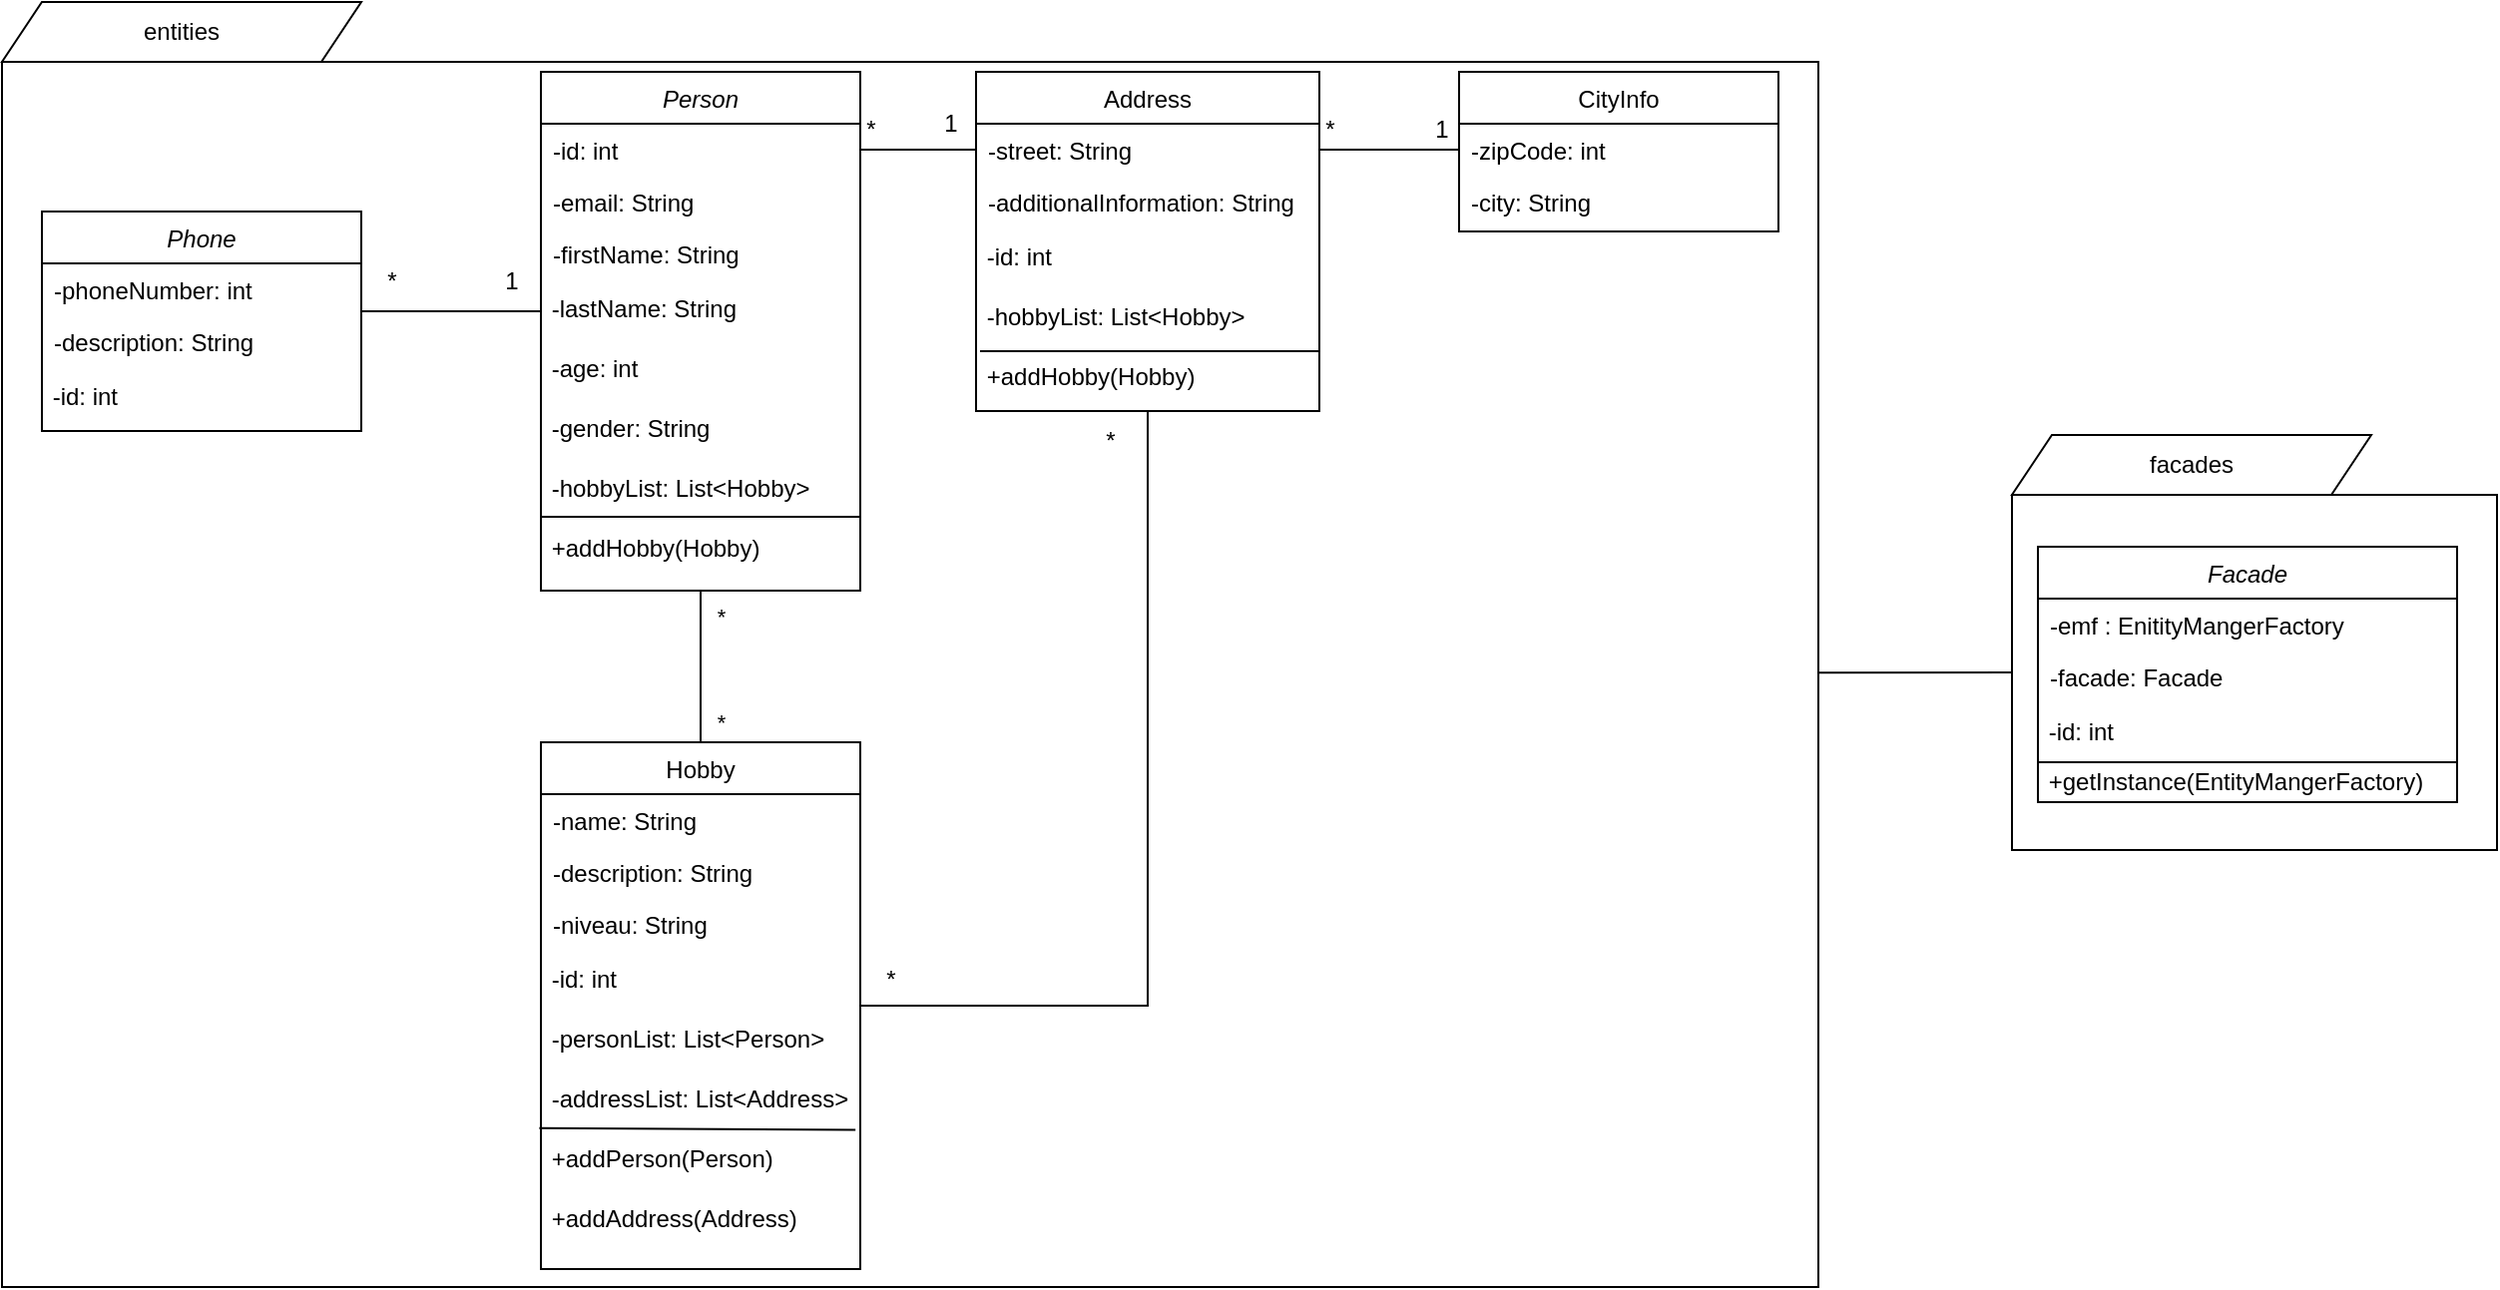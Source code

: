 <mxfile version="15.5.4" type="embed"><diagram id="C5RBs43oDa-KdzZeNtuy" name="Page-1"><mxGraphModel dx="1043" dy="743" grid="1" gridSize="10" guides="1" tooltips="1" connect="1" arrows="1" fold="1" page="1" pageScale="1" pageWidth="827" pageHeight="1169" math="0" shadow="0"><root><mxCell id="WIyWlLk6GJQsqaUBKTNV-0"/><mxCell id="WIyWlLk6GJQsqaUBKTNV-1" parent="WIyWlLk6GJQsqaUBKTNV-0"/><mxCell id="44" value="" style="rounded=0;whiteSpace=wrap;html=1;" vertex="1" parent="WIyWlLk6GJQsqaUBKTNV-1"><mxGeometry x="1027" y="332" width="243" height="178" as="geometry"/></mxCell><mxCell id="45" value="facades" style="shape=parallelogram;perimeter=parallelogramPerimeter;whiteSpace=wrap;html=1;fixedSize=1;" vertex="1" parent="WIyWlLk6GJQsqaUBKTNV-1"><mxGeometry x="1027" y="302" width="180" height="30" as="geometry"/></mxCell><mxCell id="8" value="" style="rounded=0;whiteSpace=wrap;html=1;" vertex="1" parent="WIyWlLk6GJQsqaUBKTNV-1"><mxGeometry x="20" y="115" width="910" height="614" as="geometry"/></mxCell><mxCell id="zkfFHV4jXpPFQw0GAbJ--0" value="Person" style="swimlane;fontStyle=2;align=center;verticalAlign=top;childLayout=stackLayout;horizontal=1;startSize=26;horizontalStack=0;resizeParent=1;resizeLast=0;collapsible=1;marginBottom=0;rounded=0;shadow=0;strokeWidth=1;strokeColor=default;swimlaneLine=1;fixDash=0;" parent="WIyWlLk6GJQsqaUBKTNV-1" vertex="1"><mxGeometry x="290" y="120" width="160" height="260" as="geometry"><mxRectangle x="230" y="140" width="160" height="26" as="alternateBounds"/></mxGeometry></mxCell><mxCell id="zkfFHV4jXpPFQw0GAbJ--1" value="-id: int" style="text;align=left;verticalAlign=top;spacingLeft=4;spacingRight=4;overflow=hidden;rotatable=0;points=[[0,0.5],[1,0.5]];portConstraint=eastwest;" parent="zkfFHV4jXpPFQw0GAbJ--0" vertex="1"><mxGeometry y="26" width="160" height="26" as="geometry"/></mxCell><mxCell id="zkfFHV4jXpPFQw0GAbJ--2" value="-email: String" style="text;align=left;verticalAlign=top;spacingLeft=4;spacingRight=4;overflow=hidden;rotatable=0;points=[[0,0.5],[1,0.5]];portConstraint=eastwest;rounded=0;shadow=0;html=0;" parent="zkfFHV4jXpPFQw0GAbJ--0" vertex="1"><mxGeometry y="52" width="160" height="26" as="geometry"/></mxCell><mxCell id="zkfFHV4jXpPFQw0GAbJ--3" value="-firstName: String" style="text;align=left;verticalAlign=top;spacingLeft=4;spacingRight=4;overflow=hidden;rotatable=0;points=[[0,0.5],[1,0.5]];portConstraint=eastwest;rounded=0;shadow=0;html=0;" parent="zkfFHV4jXpPFQw0GAbJ--0" vertex="1"><mxGeometry y="78" width="160" height="26" as="geometry"/></mxCell><mxCell id="62KvGm4_gtjgzo9ksJAl-0" value="&amp;nbsp;-lastName: String" style="text;html=1;align=left;verticalAlign=middle;resizable=0;points=[];autosize=1;strokeColor=none;fillColor=none;" parent="zkfFHV4jXpPFQw0GAbJ--0" vertex="1"><mxGeometry y="104" width="160" height="30" as="geometry"/></mxCell><mxCell id="izl3EK1avpqYizuEz5Gp-2" value="&amp;nbsp;-age: int" style="text;html=1;align=left;verticalAlign=middle;resizable=0;points=[];autosize=1;strokeColor=none;fillColor=none;" parent="zkfFHV4jXpPFQw0GAbJ--0" vertex="1"><mxGeometry y="134" width="160" height="30" as="geometry"/></mxCell><mxCell id="izl3EK1avpqYizuEz5Gp-3" value="&amp;nbsp;-gender: String" style="text;html=1;align=left;verticalAlign=middle;resizable=0;points=[];autosize=1;strokeColor=none;fillColor=none;" parent="zkfFHV4jXpPFQw0GAbJ--0" vertex="1"><mxGeometry y="164" width="160" height="30" as="geometry"/></mxCell><mxCell id="izl3EK1avpqYizuEz5Gp-29" value="&amp;nbsp;-hobbyList: List&amp;lt;Hobby&amp;gt;" style="text;html=1;align=left;verticalAlign=middle;resizable=0;points=[];autosize=1;strokeColor=none;fillColor=none;" parent="zkfFHV4jXpPFQw0GAbJ--0" vertex="1"><mxGeometry y="194" width="160" height="30" as="geometry"/></mxCell><mxCell id="izl3EK1avpqYizuEz5Gp-31" value="&amp;nbsp;+addHobby(Hobby)" style="text;html=1;align=left;verticalAlign=middle;resizable=0;points=[];autosize=1;strokeColor=none;fillColor=none;" parent="zkfFHV4jXpPFQw0GAbJ--0" vertex="1"><mxGeometry y="224" width="160" height="30" as="geometry"/></mxCell><mxCell id="zkfFHV4jXpPFQw0GAbJ--17" value="Address" style="swimlane;fontStyle=0;align=center;verticalAlign=top;childLayout=stackLayout;horizontal=1;startSize=26;horizontalStack=0;resizeParent=1;resizeLast=0;collapsible=1;marginBottom=0;rounded=0;shadow=0;strokeWidth=1;" parent="WIyWlLk6GJQsqaUBKTNV-1" vertex="1"><mxGeometry x="508" y="120" width="172" height="170" as="geometry"><mxRectangle x="550" y="140" width="160" height="26" as="alternateBounds"/></mxGeometry></mxCell><mxCell id="zkfFHV4jXpPFQw0GAbJ--18" value="-street: String" style="text;align=left;verticalAlign=top;spacingLeft=4;spacingRight=4;overflow=hidden;rotatable=0;points=[[0,0.5],[1,0.5]];portConstraint=eastwest;" parent="zkfFHV4jXpPFQw0GAbJ--17" vertex="1"><mxGeometry y="26" width="172" height="26" as="geometry"/></mxCell><mxCell id="zkfFHV4jXpPFQw0GAbJ--19" value="-additionalInformation: String" style="text;align=left;verticalAlign=top;spacingLeft=4;spacingRight=4;overflow=hidden;rotatable=0;points=[[0,0.5],[1,0.5]];portConstraint=eastwest;rounded=0;shadow=0;html=0;" parent="zkfFHV4jXpPFQw0GAbJ--17" vertex="1"><mxGeometry y="52" width="172" height="26" as="geometry"/></mxCell><mxCell id="izl3EK1avpqYizuEz5Gp-33" value="&amp;nbsp;-id: int" style="text;html=1;align=left;verticalAlign=middle;resizable=0;points=[];autosize=1;strokeColor=none;fillColor=none;" parent="zkfFHV4jXpPFQw0GAbJ--17" vertex="1"><mxGeometry y="78" width="172" height="30" as="geometry"/></mxCell><mxCell id="izl3EK1avpqYizuEz5Gp-52" value="&amp;nbsp;-hobbyList: List&amp;lt;Hobby&amp;gt;" style="text;html=1;align=left;verticalAlign=middle;resizable=0;points=[];autosize=1;strokeColor=none;fillColor=none;" parent="zkfFHV4jXpPFQw0GAbJ--17" vertex="1"><mxGeometry y="108" width="172" height="30" as="geometry"/></mxCell><mxCell id="izl3EK1avpqYizuEz5Gp-54" value="&amp;nbsp;+addHobby(Hobby)" style="text;html=1;align=left;verticalAlign=middle;resizable=0;points=[];autosize=1;strokeColor=none;fillColor=none;" parent="zkfFHV4jXpPFQw0GAbJ--17" vertex="1"><mxGeometry y="138" width="172" height="30" as="geometry"/></mxCell><mxCell id="62KvGm4_gtjgzo9ksJAl-3" value="Phone" style="swimlane;fontStyle=2;align=center;verticalAlign=top;childLayout=stackLayout;horizontal=1;startSize=26;horizontalStack=0;resizeParent=1;resizeLast=0;collapsible=1;marginBottom=0;rounded=0;shadow=0;strokeWidth=1;" parent="WIyWlLk6GJQsqaUBKTNV-1" vertex="1"><mxGeometry x="40" y="190" width="160" height="110" as="geometry"><mxRectangle x="230" y="140" width="160" height="26" as="alternateBounds"/></mxGeometry></mxCell><mxCell id="62KvGm4_gtjgzo9ksJAl-4" value="-phoneNumber: int" style="text;align=left;verticalAlign=top;spacingLeft=4;spacingRight=4;overflow=hidden;rotatable=0;points=[[0,0.5],[1,0.5]];portConstraint=eastwest;" parent="62KvGm4_gtjgzo9ksJAl-3" vertex="1"><mxGeometry y="26" width="160" height="26" as="geometry"/></mxCell><mxCell id="62KvGm4_gtjgzo9ksJAl-5" value="-description: String" style="text;align=left;verticalAlign=top;spacingLeft=4;spacingRight=4;overflow=hidden;rotatable=0;points=[[0,0.5],[1,0.5]];portConstraint=eastwest;rounded=0;shadow=0;html=0;" parent="62KvGm4_gtjgzo9ksJAl-3" vertex="1"><mxGeometry y="52" width="160" height="26" as="geometry"/></mxCell><mxCell id="izl3EK1avpqYizuEz5Gp-19" value="&amp;nbsp;-id: int" style="text;html=1;align=left;verticalAlign=middle;resizable=0;points=[];autosize=1;strokeColor=none;fillColor=none;" parent="62KvGm4_gtjgzo9ksJAl-3" vertex="1"><mxGeometry y="78" width="160" height="30" as="geometry"/></mxCell><mxCell id="62KvGm4_gtjgzo9ksJAl-8" value="CityInfo" style="swimlane;fontStyle=0;align=center;verticalAlign=top;childLayout=stackLayout;horizontal=1;startSize=26;horizontalStack=0;resizeParent=1;resizeLast=0;collapsible=1;marginBottom=0;rounded=0;shadow=0;strokeWidth=1;" parent="WIyWlLk6GJQsqaUBKTNV-1" vertex="1"><mxGeometry x="750" y="120" width="160" height="80" as="geometry"><mxRectangle x="550" y="140" width="160" height="26" as="alternateBounds"/></mxGeometry></mxCell><mxCell id="62KvGm4_gtjgzo9ksJAl-9" value="-zipCode: int" style="text;align=left;verticalAlign=top;spacingLeft=4;spacingRight=4;overflow=hidden;rotatable=0;points=[[0,0.5],[1,0.5]];portConstraint=eastwest;" parent="62KvGm4_gtjgzo9ksJAl-8" vertex="1"><mxGeometry y="26" width="160" height="26" as="geometry"/></mxCell><mxCell id="62KvGm4_gtjgzo9ksJAl-10" value="-city: String" style="text;align=left;verticalAlign=top;spacingLeft=4;spacingRight=4;overflow=hidden;rotatable=0;points=[[0,0.5],[1,0.5]];portConstraint=eastwest;rounded=0;shadow=0;html=0;" parent="62KvGm4_gtjgzo9ksJAl-8" vertex="1"><mxGeometry y="52" width="160" height="26" as="geometry"/></mxCell><mxCell id="62KvGm4_gtjgzo9ksJAl-11" value="Hobby" style="swimlane;fontStyle=0;align=center;verticalAlign=top;childLayout=stackLayout;horizontal=1;startSize=26;horizontalStack=0;resizeParent=1;resizeLast=0;collapsible=1;marginBottom=0;rounded=0;shadow=0;strokeWidth=1;" parent="WIyWlLk6GJQsqaUBKTNV-1" vertex="1"><mxGeometry x="290" y="456" width="160" height="264" as="geometry"><mxRectangle x="550" y="140" width="160" height="26" as="alternateBounds"/></mxGeometry></mxCell><mxCell id="62KvGm4_gtjgzo9ksJAl-12" value="-name: String" style="text;align=left;verticalAlign=top;spacingLeft=4;spacingRight=4;overflow=hidden;rotatable=0;points=[[0,0.5],[1,0.5]];portConstraint=eastwest;" parent="62KvGm4_gtjgzo9ksJAl-11" vertex="1"><mxGeometry y="26" width="160" height="26" as="geometry"/></mxCell><mxCell id="62KvGm4_gtjgzo9ksJAl-13" value="-description: String" style="text;align=left;verticalAlign=top;spacingLeft=4;spacingRight=4;overflow=hidden;rotatable=0;points=[[0,0.5],[1,0.5]];portConstraint=eastwest;rounded=0;shadow=0;html=0;" parent="62KvGm4_gtjgzo9ksJAl-11" vertex="1"><mxGeometry y="52" width="160" height="26" as="geometry"/></mxCell><mxCell id="62KvGm4_gtjgzo9ksJAl-45" value="-niveau: String" style="text;align=left;verticalAlign=top;spacingLeft=4;spacingRight=4;overflow=hidden;rotatable=0;points=[[0,0.5],[1,0.5]];portConstraint=eastwest;rounded=0;shadow=0;html=0;" parent="62KvGm4_gtjgzo9ksJAl-11" vertex="1"><mxGeometry y="78" width="160" height="26" as="geometry"/></mxCell><mxCell id="izl3EK1avpqYizuEz5Gp-17" value="&amp;nbsp;-id: int" style="text;html=1;align=left;verticalAlign=middle;resizable=0;points=[];autosize=1;strokeColor=none;fillColor=none;horizontal=1;" parent="62KvGm4_gtjgzo9ksJAl-11" vertex="1"><mxGeometry y="104" width="160" height="30" as="geometry"/></mxCell><mxCell id="izl3EK1avpqYizuEz5Gp-25" value="&amp;nbsp;-personList: List&amp;lt;Person&amp;gt;" style="text;html=1;align=left;verticalAlign=middle;resizable=0;points=[];autosize=1;strokeColor=none;fillColor=none;" parent="62KvGm4_gtjgzo9ksJAl-11" vertex="1"><mxGeometry y="134" width="160" height="30" as="geometry"/></mxCell><mxCell id="izl3EK1avpqYizuEz5Gp-49" value="&amp;nbsp;-addressList: List&amp;lt;Address&amp;gt;" style="text;html=1;align=left;verticalAlign=middle;resizable=0;points=[];autosize=1;strokeColor=none;fillColor=none;" parent="62KvGm4_gtjgzo9ksJAl-11" vertex="1"><mxGeometry y="164" width="160" height="30" as="geometry"/></mxCell><mxCell id="izl3EK1avpqYizuEz5Gp-48" value="&amp;nbsp;+addPerson(Person)" style="text;html=1;align=left;verticalAlign=middle;resizable=0;points=[];autosize=1;strokeColor=none;fillColor=none;" parent="62KvGm4_gtjgzo9ksJAl-11" vertex="1"><mxGeometry y="194" width="160" height="30" as="geometry"/></mxCell><mxCell id="izl3EK1avpqYizuEz5Gp-51" value="&amp;nbsp;+addAddress(Address)" style="text;html=1;align=left;verticalAlign=middle;resizable=0;points=[];autosize=1;strokeColor=none;fillColor=none;" parent="62KvGm4_gtjgzo9ksJAl-11" vertex="1"><mxGeometry y="224" width="160" height="30" as="geometry"/></mxCell><mxCell id="izl3EK1avpqYizuEz5Gp-50" value="" style="endArrow=none;html=1;rounded=0;exitX=-0.005;exitY=-0.02;exitDx=0;exitDy=0;exitPerimeter=0;entryX=0.985;entryY=0.007;entryDx=0;entryDy=0;entryPerimeter=0;" parent="62KvGm4_gtjgzo9ksJAl-11" source="izl3EK1avpqYizuEz5Gp-48" target="izl3EK1avpqYizuEz5Gp-48" edge="1"><mxGeometry width="50" height="50" relative="1" as="geometry"><mxPoint x="50" y="214" as="sourcePoint"/><mxPoint x="160" y="194" as="targetPoint"/></mxGeometry></mxCell><mxCell id="62KvGm4_gtjgzo9ksJAl-14" value="" style="endArrow=none;html=1;rounded=0;entryX=0;entryY=0.5;entryDx=0;entryDy=0;exitX=1;exitY=0.5;exitDx=0;exitDy=0;" parent="WIyWlLk6GJQsqaUBKTNV-1" source="zkfFHV4jXpPFQw0GAbJ--1" target="zkfFHV4jXpPFQw0GAbJ--18" edge="1"><mxGeometry width="50" height="50" relative="1" as="geometry"><mxPoint x="390" y="320" as="sourcePoint"/><mxPoint x="440" y="270" as="targetPoint"/></mxGeometry></mxCell><mxCell id="62KvGm4_gtjgzo9ksJAl-20" value="" style="endArrow=none;html=1;rounded=0;entryX=0;entryY=0.5;entryDx=0;entryDy=0;exitX=1;exitY=0.5;exitDx=0;exitDy=0;" parent="WIyWlLk6GJQsqaUBKTNV-1" source="zkfFHV4jXpPFQw0GAbJ--18" target="62KvGm4_gtjgzo9ksJAl-9" edge="1"><mxGeometry width="50" height="50" relative="1" as="geometry"><mxPoint x="520" y="350" as="sourcePoint"/><mxPoint x="570" y="300" as="targetPoint"/><Array as="points"><mxPoint x="690" y="159"/></Array></mxGeometry></mxCell><mxCell id="62KvGm4_gtjgzo9ksJAl-21" value="*" style="endArrow=none;html=1;rounded=0;exitX=0.5;exitY=0;exitDx=0;exitDy=0;entryX=0.5;entryY=1;entryDx=0;entryDy=0;" parent="WIyWlLk6GJQsqaUBKTNV-1" source="62KvGm4_gtjgzo9ksJAl-11" target="zkfFHV4jXpPFQw0GAbJ--0" edge="1"><mxGeometry x="-0.722" y="-10" width="50" height="50" relative="1" as="geometry"><mxPoint x="390" y="320" as="sourcePoint"/><mxPoint x="370" y="270" as="targetPoint"/><mxPoint as="offset"/></mxGeometry></mxCell><mxCell id="62KvGm4_gtjgzo9ksJAl-22" value="*" style="edgeLabel;html=1;align=center;verticalAlign=middle;resizable=0;points=[];" parent="62KvGm4_gtjgzo9ksJAl-21" vertex="1" connectable="0"><mxGeometry x="0.372" y="1" relative="1" as="geometry"><mxPoint x="11" y="-11" as="offset"/></mxGeometry></mxCell><mxCell id="62KvGm4_gtjgzo9ksJAl-24" value="" style="endArrow=none;html=1;rounded=0;" parent="WIyWlLk6GJQsqaUBKTNV-1" edge="1"><mxGeometry width="50" height="50" relative="1" as="geometry"><mxPoint x="290" y="240" as="sourcePoint"/><mxPoint x="200" y="240" as="targetPoint"/><Array as="points"><mxPoint x="240" y="240"/></Array></mxGeometry></mxCell><mxCell id="62KvGm4_gtjgzo9ksJAl-25" value="*" style="text;html=1;align=center;verticalAlign=middle;resizable=0;points=[];autosize=1;strokeColor=none;fillColor=none;" parent="WIyWlLk6GJQsqaUBKTNV-1" vertex="1"><mxGeometry x="200" y="210" width="30" height="30" as="geometry"/></mxCell><mxCell id="62KvGm4_gtjgzo9ksJAl-26" value="1" style="text;html=1;align=center;verticalAlign=middle;resizable=0;points=[];autosize=1;strokeColor=none;fillColor=none;" parent="WIyWlLk6GJQsqaUBKTNV-1" vertex="1"><mxGeometry x="260" y="210" width="30" height="30" as="geometry"/></mxCell><mxCell id="62KvGm4_gtjgzo9ksJAl-27" value="1" style="text;html=1;align=center;verticalAlign=middle;resizable=0;points=[];autosize=1;strokeColor=none;fillColor=none;" parent="WIyWlLk6GJQsqaUBKTNV-1" vertex="1"><mxGeometry x="480" y="131" width="30" height="30" as="geometry"/></mxCell><mxCell id="62KvGm4_gtjgzo9ksJAl-28" value="*" style="text;html=1;align=center;verticalAlign=middle;resizable=0;points=[];autosize=1;strokeColor=none;fillColor=none;" parent="WIyWlLk6GJQsqaUBKTNV-1" vertex="1"><mxGeometry x="440" y="134" width="30" height="30" as="geometry"/></mxCell><mxCell id="62KvGm4_gtjgzo9ksJAl-29" value="1" style="text;html=1;align=center;verticalAlign=middle;resizable=0;points=[];autosize=1;strokeColor=none;fillColor=none;" parent="WIyWlLk6GJQsqaUBKTNV-1" vertex="1"><mxGeometry x="726" y="134" width="30" height="30" as="geometry"/></mxCell><mxCell id="62KvGm4_gtjgzo9ksJAl-30" value="*" style="text;html=1;align=center;verticalAlign=middle;resizable=0;points=[];autosize=1;strokeColor=none;fillColor=none;" parent="WIyWlLk6GJQsqaUBKTNV-1" vertex="1"><mxGeometry x="670" y="134" width="30" height="30" as="geometry"/></mxCell><mxCell id="62KvGm4_gtjgzo9ksJAl-35" value="" style="endArrow=none;html=1;rounded=0;" parent="WIyWlLk6GJQsqaUBKTNV-1" source="62KvGm4_gtjgzo9ksJAl-11" target="zkfFHV4jXpPFQw0GAbJ--17" edge="1"><mxGeometry width="50" height="50" relative="1" as="geometry"><mxPoint x="540" y="400" as="sourcePoint"/><mxPoint x="440" y="270" as="targetPoint"/><Array as="points"><mxPoint x="594" y="588"/></Array></mxGeometry></mxCell><mxCell id="62KvGm4_gtjgzo9ksJAl-36" value="*" style="text;html=1;align=center;verticalAlign=middle;resizable=0;points=[];autosize=1;strokeColor=none;fillColor=none;" parent="WIyWlLk6GJQsqaUBKTNV-1" vertex="1"><mxGeometry x="560" y="290" width="30" height="30" as="geometry"/></mxCell><mxCell id="izl3EK1avpqYizuEz5Gp-22" value="*" style="text;html=1;align=center;verticalAlign=middle;resizable=0;points=[];autosize=1;strokeColor=none;fillColor=none;" parent="WIyWlLk6GJQsqaUBKTNV-1" vertex="1"><mxGeometry x="450" y="560" width="30" height="30" as="geometry"/></mxCell><mxCell id="izl3EK1avpqYizuEz5Gp-30" value="" style="endArrow=none;html=1;rounded=0;" parent="WIyWlLk6GJQsqaUBKTNV-1" edge="1"><mxGeometry width="50" height="50" relative="1" as="geometry"><mxPoint x="290" y="343" as="sourcePoint"/><mxPoint x="450" y="343" as="targetPoint"/></mxGeometry></mxCell><mxCell id="izl3EK1avpqYizuEz5Gp-55" value="" style="endArrow=none;html=1;rounded=0;" parent="WIyWlLk6GJQsqaUBKTNV-1" edge="1"><mxGeometry width="50" height="50" relative="1" as="geometry"><mxPoint x="510" y="260" as="sourcePoint"/><mxPoint x="680" y="260" as="targetPoint"/></mxGeometry></mxCell><mxCell id="0" value="Facade" style="swimlane;fontStyle=2;align=center;verticalAlign=top;childLayout=stackLayout;horizontal=1;startSize=26;horizontalStack=0;resizeParent=1;resizeLast=0;collapsible=1;marginBottom=0;rounded=0;shadow=0;strokeWidth=1;" vertex="1" parent="WIyWlLk6GJQsqaUBKTNV-1"><mxGeometry x="1040" y="358" width="210" height="128" as="geometry"><mxRectangle x="230" y="140" width="160" height="26" as="alternateBounds"/></mxGeometry></mxCell><mxCell id="1" value="-emf : EnitityMangerFactory" style="text;align=left;verticalAlign=top;spacingLeft=4;spacingRight=4;overflow=hidden;rotatable=0;points=[[0,0.5],[1,0.5]];portConstraint=eastwest;" vertex="1" parent="0"><mxGeometry y="26" width="210" height="26" as="geometry"/></mxCell><mxCell id="2" value="-facade: Facade" style="text;align=left;verticalAlign=top;spacingLeft=4;spacingRight=4;overflow=hidden;rotatable=0;points=[[0,0.5],[1,0.5]];portConstraint=eastwest;rounded=0;shadow=0;html=0;" vertex="1" parent="0"><mxGeometry y="52" width="210" height="26" as="geometry"/></mxCell><mxCell id="3" value="&amp;nbsp;-id: int" style="text;html=1;align=left;verticalAlign=middle;resizable=0;points=[];autosize=1;strokeColor=none;fillColor=none;" vertex="1" parent="0"><mxGeometry y="78" width="210" height="30" as="geometry"/></mxCell><mxCell id="10" value="&amp;nbsp;+getInstance(EntityMangerFactory)" style="text;html=1;align=left;verticalAlign=middle;resizable=0;points=[];autosize=1;strokeColor=default;fillColor=none;" vertex="1" parent="0"><mxGeometry y="108" width="210" height="20" as="geometry"/></mxCell><mxCell id="9" value="entities" style="shape=parallelogram;perimeter=parallelogramPerimeter;whiteSpace=wrap;html=1;fixedSize=1;" vertex="1" parent="WIyWlLk6GJQsqaUBKTNV-1"><mxGeometry x="20" y="85" width="180" height="30" as="geometry"/></mxCell><mxCell id="11" value="" style="endArrow=none;html=1;rounded=0;entryX=0;entryY=0.5;entryDx=0;entryDy=0;" edge="1" parent="WIyWlLk6GJQsqaUBKTNV-1" source="8" target="44"><mxGeometry width="50" height="50" relative="1" as="geometry"><mxPoint x="900" y="450" as="sourcePoint"/><mxPoint x="950" y="400" as="targetPoint"/></mxGeometry></mxCell></root></mxGraphModel></diagram></mxfile>